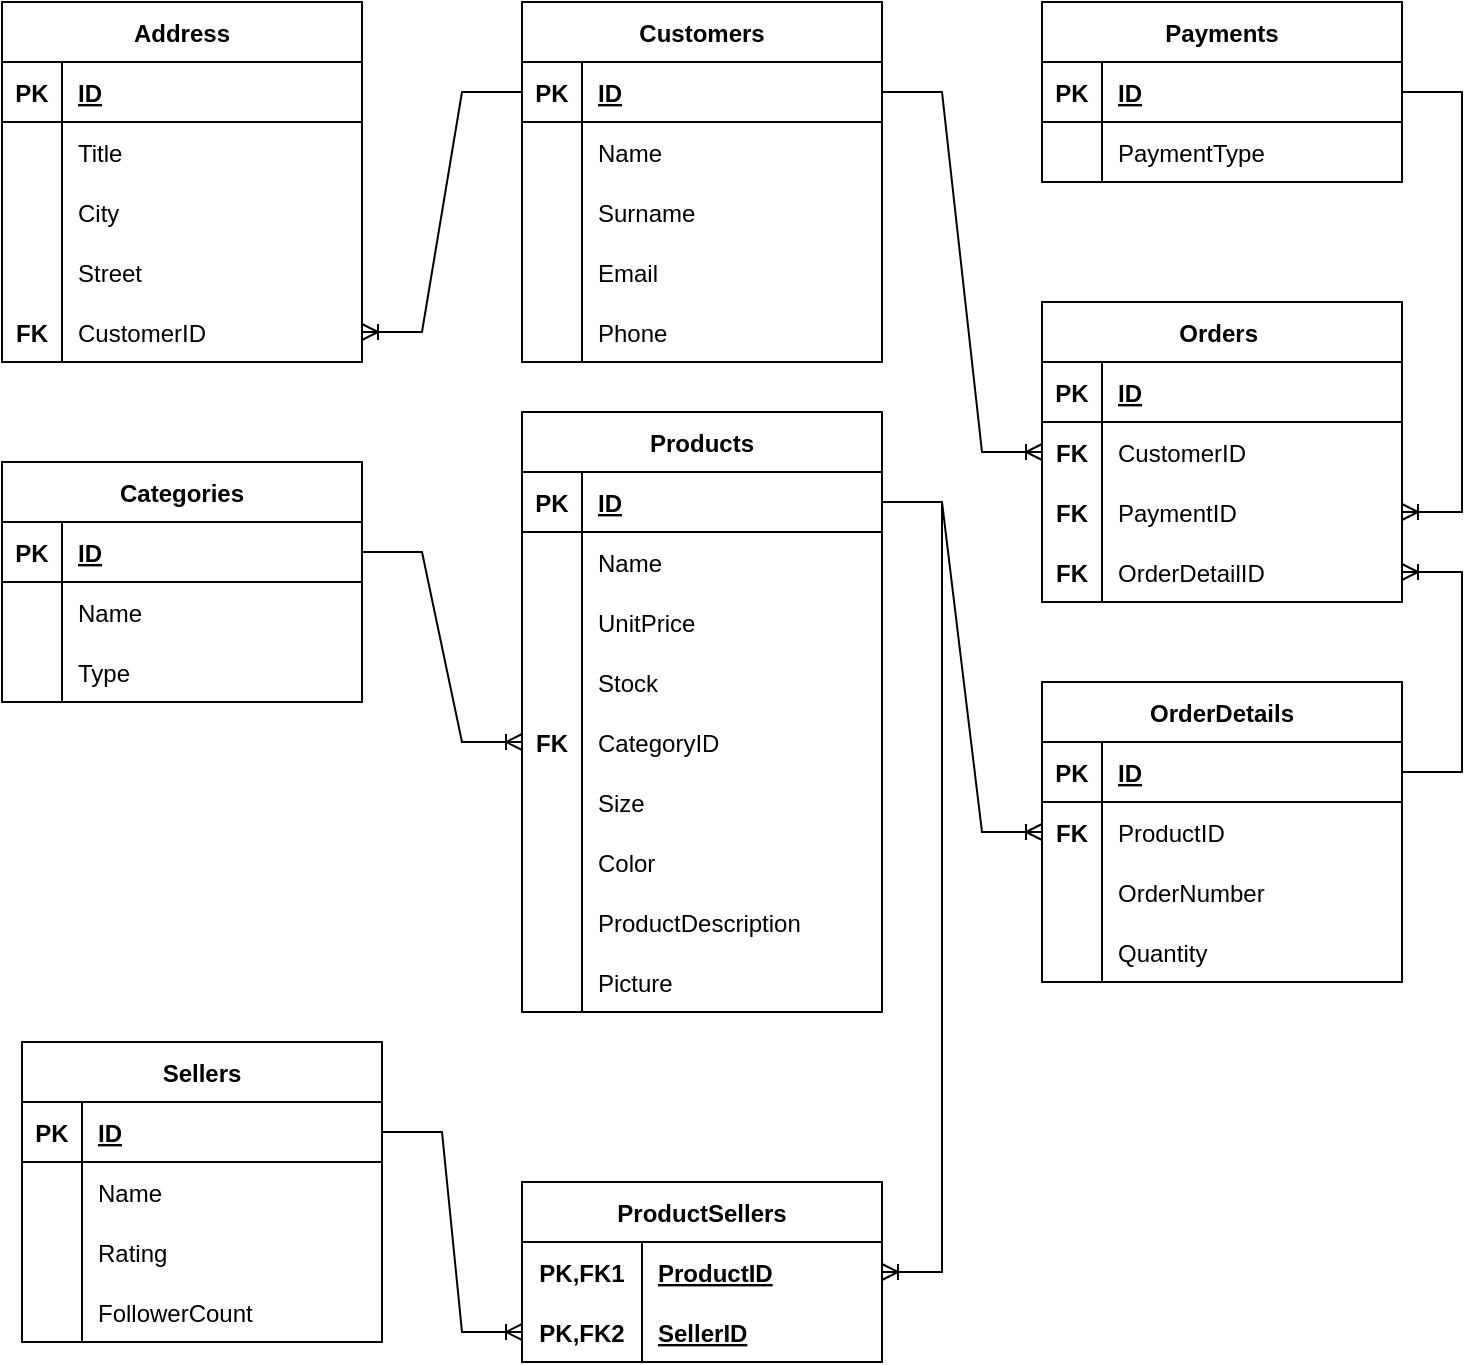 <mxfile version="20.5.3" type="github"><diagram id="NaYIEI23wl8WUN7FNwxv" name="Page-1"><mxGraphModel dx="1038" dy="579" grid="1" gridSize="10" guides="1" tooltips="1" connect="1" arrows="1" fold="1" page="1" pageScale="1" pageWidth="827" pageHeight="1169" math="0" shadow="0"><root><mxCell id="0"/><mxCell id="1" parent="0"/><mxCell id="DhQLeLCChTSvXoSPWPei-27" value="Customers" style="shape=table;startSize=30;container=1;collapsible=1;childLayout=tableLayout;fixedRows=1;rowLines=0;fontStyle=1;align=center;resizeLast=1;" vertex="1" parent="1"><mxGeometry x="300" y="10" width="180" height="180" as="geometry"/></mxCell><mxCell id="DhQLeLCChTSvXoSPWPei-28" value="" style="shape=tableRow;horizontal=0;startSize=0;swimlaneHead=0;swimlaneBody=0;fillColor=none;collapsible=0;dropTarget=0;points=[[0,0.5],[1,0.5]];portConstraint=eastwest;top=0;left=0;right=0;bottom=1;" vertex="1" parent="DhQLeLCChTSvXoSPWPei-27"><mxGeometry y="30" width="180" height="30" as="geometry"/></mxCell><mxCell id="DhQLeLCChTSvXoSPWPei-29" value="PK" style="shape=partialRectangle;connectable=0;fillColor=none;top=0;left=0;bottom=0;right=0;fontStyle=1;overflow=hidden;" vertex="1" parent="DhQLeLCChTSvXoSPWPei-28"><mxGeometry width="30" height="30" as="geometry"><mxRectangle width="30" height="30" as="alternateBounds"/></mxGeometry></mxCell><mxCell id="DhQLeLCChTSvXoSPWPei-30" value="ID" style="shape=partialRectangle;connectable=0;fillColor=none;top=0;left=0;bottom=0;right=0;align=left;spacingLeft=6;fontStyle=5;overflow=hidden;" vertex="1" parent="DhQLeLCChTSvXoSPWPei-28"><mxGeometry x="30" width="150" height="30" as="geometry"><mxRectangle width="150" height="30" as="alternateBounds"/></mxGeometry></mxCell><mxCell id="DhQLeLCChTSvXoSPWPei-31" value="" style="shape=tableRow;horizontal=0;startSize=0;swimlaneHead=0;swimlaneBody=0;fillColor=none;collapsible=0;dropTarget=0;points=[[0,0.5],[1,0.5]];portConstraint=eastwest;top=0;left=0;right=0;bottom=0;" vertex="1" parent="DhQLeLCChTSvXoSPWPei-27"><mxGeometry y="60" width="180" height="30" as="geometry"/></mxCell><mxCell id="DhQLeLCChTSvXoSPWPei-32" value="" style="shape=partialRectangle;connectable=0;fillColor=none;top=0;left=0;bottom=0;right=0;editable=1;overflow=hidden;" vertex="1" parent="DhQLeLCChTSvXoSPWPei-31"><mxGeometry width="30" height="30" as="geometry"><mxRectangle width="30" height="30" as="alternateBounds"/></mxGeometry></mxCell><mxCell id="DhQLeLCChTSvXoSPWPei-33" value="Name" style="shape=partialRectangle;connectable=0;fillColor=none;top=0;left=0;bottom=0;right=0;align=left;spacingLeft=6;overflow=hidden;" vertex="1" parent="DhQLeLCChTSvXoSPWPei-31"><mxGeometry x="30" width="150" height="30" as="geometry"><mxRectangle width="150" height="30" as="alternateBounds"/></mxGeometry></mxCell><mxCell id="DhQLeLCChTSvXoSPWPei-34" value="" style="shape=tableRow;horizontal=0;startSize=0;swimlaneHead=0;swimlaneBody=0;fillColor=none;collapsible=0;dropTarget=0;points=[[0,0.5],[1,0.5]];portConstraint=eastwest;top=0;left=0;right=0;bottom=0;" vertex="1" parent="DhQLeLCChTSvXoSPWPei-27"><mxGeometry y="90" width="180" height="30" as="geometry"/></mxCell><mxCell id="DhQLeLCChTSvXoSPWPei-35" value="" style="shape=partialRectangle;connectable=0;fillColor=none;top=0;left=0;bottom=0;right=0;editable=1;overflow=hidden;" vertex="1" parent="DhQLeLCChTSvXoSPWPei-34"><mxGeometry width="30" height="30" as="geometry"><mxRectangle width="30" height="30" as="alternateBounds"/></mxGeometry></mxCell><mxCell id="DhQLeLCChTSvXoSPWPei-36" value="Surname" style="shape=partialRectangle;connectable=0;fillColor=none;top=0;left=0;bottom=0;right=0;align=left;spacingLeft=6;overflow=hidden;" vertex="1" parent="DhQLeLCChTSvXoSPWPei-34"><mxGeometry x="30" width="150" height="30" as="geometry"><mxRectangle width="150" height="30" as="alternateBounds"/></mxGeometry></mxCell><mxCell id="DhQLeLCChTSvXoSPWPei-37" value="" style="shape=tableRow;horizontal=0;startSize=0;swimlaneHead=0;swimlaneBody=0;fillColor=none;collapsible=0;dropTarget=0;points=[[0,0.5],[1,0.5]];portConstraint=eastwest;top=0;left=0;right=0;bottom=0;" vertex="1" parent="DhQLeLCChTSvXoSPWPei-27"><mxGeometry y="120" width="180" height="30" as="geometry"/></mxCell><mxCell id="DhQLeLCChTSvXoSPWPei-38" value="" style="shape=partialRectangle;connectable=0;fillColor=none;top=0;left=0;bottom=0;right=0;editable=1;overflow=hidden;" vertex="1" parent="DhQLeLCChTSvXoSPWPei-37"><mxGeometry width="30" height="30" as="geometry"><mxRectangle width="30" height="30" as="alternateBounds"/></mxGeometry></mxCell><mxCell id="DhQLeLCChTSvXoSPWPei-39" value="Email" style="shape=partialRectangle;connectable=0;fillColor=none;top=0;left=0;bottom=0;right=0;align=left;spacingLeft=6;overflow=hidden;" vertex="1" parent="DhQLeLCChTSvXoSPWPei-37"><mxGeometry x="30" width="150" height="30" as="geometry"><mxRectangle width="150" height="30" as="alternateBounds"/></mxGeometry></mxCell><mxCell id="DhQLeLCChTSvXoSPWPei-212" value="" style="shape=tableRow;horizontal=0;startSize=0;swimlaneHead=0;swimlaneBody=0;fillColor=none;collapsible=0;dropTarget=0;points=[[0,0.5],[1,0.5]];portConstraint=eastwest;top=0;left=0;right=0;bottom=0;" vertex="1" parent="DhQLeLCChTSvXoSPWPei-27"><mxGeometry y="150" width="180" height="30" as="geometry"/></mxCell><mxCell id="DhQLeLCChTSvXoSPWPei-213" value="" style="shape=partialRectangle;connectable=0;fillColor=none;top=0;left=0;bottom=0;right=0;editable=1;overflow=hidden;" vertex="1" parent="DhQLeLCChTSvXoSPWPei-212"><mxGeometry width="30" height="30" as="geometry"><mxRectangle width="30" height="30" as="alternateBounds"/></mxGeometry></mxCell><mxCell id="DhQLeLCChTSvXoSPWPei-214" value="Phone" style="shape=partialRectangle;connectable=0;fillColor=none;top=0;left=0;bottom=0;right=0;align=left;spacingLeft=6;overflow=hidden;" vertex="1" parent="DhQLeLCChTSvXoSPWPei-212"><mxGeometry x="30" width="150" height="30" as="geometry"><mxRectangle width="150" height="30" as="alternateBounds"/></mxGeometry></mxCell><mxCell id="DhQLeLCChTSvXoSPWPei-40" value="Address" style="shape=table;startSize=30;container=1;collapsible=1;childLayout=tableLayout;fixedRows=1;rowLines=0;fontStyle=1;align=center;resizeLast=1;" vertex="1" parent="1"><mxGeometry x="40" y="10" width="180" height="180" as="geometry"/></mxCell><mxCell id="DhQLeLCChTSvXoSPWPei-41" value="" style="shape=tableRow;horizontal=0;startSize=0;swimlaneHead=0;swimlaneBody=0;fillColor=none;collapsible=0;dropTarget=0;points=[[0,0.5],[1,0.5]];portConstraint=eastwest;top=0;left=0;right=0;bottom=1;" vertex="1" parent="DhQLeLCChTSvXoSPWPei-40"><mxGeometry y="30" width="180" height="30" as="geometry"/></mxCell><mxCell id="DhQLeLCChTSvXoSPWPei-42" value="PK" style="shape=partialRectangle;connectable=0;fillColor=none;top=0;left=0;bottom=0;right=0;fontStyle=1;overflow=hidden;" vertex="1" parent="DhQLeLCChTSvXoSPWPei-41"><mxGeometry width="30" height="30" as="geometry"><mxRectangle width="30" height="30" as="alternateBounds"/></mxGeometry></mxCell><mxCell id="DhQLeLCChTSvXoSPWPei-43" value="ID" style="shape=partialRectangle;connectable=0;fillColor=none;top=0;left=0;bottom=0;right=0;align=left;spacingLeft=6;fontStyle=5;overflow=hidden;" vertex="1" parent="DhQLeLCChTSvXoSPWPei-41"><mxGeometry x="30" width="150" height="30" as="geometry"><mxRectangle width="150" height="30" as="alternateBounds"/></mxGeometry></mxCell><mxCell id="DhQLeLCChTSvXoSPWPei-44" value="" style="shape=tableRow;horizontal=0;startSize=0;swimlaneHead=0;swimlaneBody=0;fillColor=none;collapsible=0;dropTarget=0;points=[[0,0.5],[1,0.5]];portConstraint=eastwest;top=0;left=0;right=0;bottom=0;" vertex="1" parent="DhQLeLCChTSvXoSPWPei-40"><mxGeometry y="60" width="180" height="30" as="geometry"/></mxCell><mxCell id="DhQLeLCChTSvXoSPWPei-45" value="" style="shape=partialRectangle;connectable=0;fillColor=none;top=0;left=0;bottom=0;right=0;editable=1;overflow=hidden;" vertex="1" parent="DhQLeLCChTSvXoSPWPei-44"><mxGeometry width="30" height="30" as="geometry"><mxRectangle width="30" height="30" as="alternateBounds"/></mxGeometry></mxCell><mxCell id="DhQLeLCChTSvXoSPWPei-46" value="Title" style="shape=partialRectangle;connectable=0;fillColor=none;top=0;left=0;bottom=0;right=0;align=left;spacingLeft=6;overflow=hidden;" vertex="1" parent="DhQLeLCChTSvXoSPWPei-44"><mxGeometry x="30" width="150" height="30" as="geometry"><mxRectangle width="150" height="30" as="alternateBounds"/></mxGeometry></mxCell><mxCell id="DhQLeLCChTSvXoSPWPei-47" value="" style="shape=tableRow;horizontal=0;startSize=0;swimlaneHead=0;swimlaneBody=0;fillColor=none;collapsible=0;dropTarget=0;points=[[0,0.5],[1,0.5]];portConstraint=eastwest;top=0;left=0;right=0;bottom=0;" vertex="1" parent="DhQLeLCChTSvXoSPWPei-40"><mxGeometry y="90" width="180" height="30" as="geometry"/></mxCell><mxCell id="DhQLeLCChTSvXoSPWPei-48" value="" style="shape=partialRectangle;connectable=0;fillColor=none;top=0;left=0;bottom=0;right=0;editable=1;overflow=hidden;" vertex="1" parent="DhQLeLCChTSvXoSPWPei-47"><mxGeometry width="30" height="30" as="geometry"><mxRectangle width="30" height="30" as="alternateBounds"/></mxGeometry></mxCell><mxCell id="DhQLeLCChTSvXoSPWPei-49" value="City" style="shape=partialRectangle;connectable=0;fillColor=none;top=0;left=0;bottom=0;right=0;align=left;spacingLeft=6;overflow=hidden;" vertex="1" parent="DhQLeLCChTSvXoSPWPei-47"><mxGeometry x="30" width="150" height="30" as="geometry"><mxRectangle width="150" height="30" as="alternateBounds"/></mxGeometry></mxCell><mxCell id="DhQLeLCChTSvXoSPWPei-50" value="" style="shape=tableRow;horizontal=0;startSize=0;swimlaneHead=0;swimlaneBody=0;fillColor=none;collapsible=0;dropTarget=0;points=[[0,0.5],[1,0.5]];portConstraint=eastwest;top=0;left=0;right=0;bottom=0;" vertex="1" parent="DhQLeLCChTSvXoSPWPei-40"><mxGeometry y="120" width="180" height="30" as="geometry"/></mxCell><mxCell id="DhQLeLCChTSvXoSPWPei-51" value="" style="shape=partialRectangle;connectable=0;fillColor=none;top=0;left=0;bottom=0;right=0;editable=1;overflow=hidden;" vertex="1" parent="DhQLeLCChTSvXoSPWPei-50"><mxGeometry width="30" height="30" as="geometry"><mxRectangle width="30" height="30" as="alternateBounds"/></mxGeometry></mxCell><mxCell id="DhQLeLCChTSvXoSPWPei-52" value="Street" style="shape=partialRectangle;connectable=0;fillColor=none;top=0;left=0;bottom=0;right=0;align=left;spacingLeft=6;overflow=hidden;" vertex="1" parent="DhQLeLCChTSvXoSPWPei-50"><mxGeometry x="30" width="150" height="30" as="geometry"><mxRectangle width="150" height="30" as="alternateBounds"/></mxGeometry></mxCell><mxCell id="DhQLeLCChTSvXoSPWPei-85" value="" style="shape=tableRow;horizontal=0;startSize=0;swimlaneHead=0;swimlaneBody=0;fillColor=none;collapsible=0;dropTarget=0;points=[[0,0.5],[1,0.5]];portConstraint=eastwest;top=0;left=0;right=0;bottom=0;" vertex="1" parent="DhQLeLCChTSvXoSPWPei-40"><mxGeometry y="150" width="180" height="30" as="geometry"/></mxCell><mxCell id="DhQLeLCChTSvXoSPWPei-86" value="FK" style="shape=partialRectangle;connectable=0;fillColor=none;top=0;left=0;bottom=0;right=0;editable=1;overflow=hidden;fontStyle=1" vertex="1" parent="DhQLeLCChTSvXoSPWPei-85"><mxGeometry width="30" height="30" as="geometry"><mxRectangle width="30" height="30" as="alternateBounds"/></mxGeometry></mxCell><mxCell id="DhQLeLCChTSvXoSPWPei-87" value="CustomerID" style="shape=partialRectangle;connectable=0;fillColor=none;top=0;left=0;bottom=0;right=0;align=left;spacingLeft=6;overflow=hidden;" vertex="1" parent="DhQLeLCChTSvXoSPWPei-85"><mxGeometry x="30" width="150" height="30" as="geometry"><mxRectangle width="150" height="30" as="alternateBounds"/></mxGeometry></mxCell><mxCell id="DhQLeLCChTSvXoSPWPei-90" value="" style="edgeStyle=entityRelationEdgeStyle;fontSize=12;html=1;endArrow=ERoneToMany;rounded=0;entryX=1;entryY=0.5;entryDx=0;entryDy=0;exitX=0;exitY=0.5;exitDx=0;exitDy=0;" edge="1" parent="1" source="DhQLeLCChTSvXoSPWPei-28" target="DhQLeLCChTSvXoSPWPei-85"><mxGeometry width="100" height="100" relative="1" as="geometry"><mxPoint x="130" y="500" as="sourcePoint"/><mxPoint x="230" y="400" as="targetPoint"/></mxGeometry></mxCell><mxCell id="DhQLeLCChTSvXoSPWPei-95" value="Sellers" style="shape=table;startSize=30;container=1;collapsible=1;childLayout=tableLayout;fixedRows=1;rowLines=0;fontStyle=1;align=center;resizeLast=1;" vertex="1" parent="1"><mxGeometry x="50" y="530" width="180" height="150" as="geometry"/></mxCell><mxCell id="DhQLeLCChTSvXoSPWPei-96" value="" style="shape=tableRow;horizontal=0;startSize=0;swimlaneHead=0;swimlaneBody=0;fillColor=none;collapsible=0;dropTarget=0;points=[[0,0.5],[1,0.5]];portConstraint=eastwest;top=0;left=0;right=0;bottom=1;" vertex="1" parent="DhQLeLCChTSvXoSPWPei-95"><mxGeometry y="30" width="180" height="30" as="geometry"/></mxCell><mxCell id="DhQLeLCChTSvXoSPWPei-97" value="PK" style="shape=partialRectangle;connectable=0;fillColor=none;top=0;left=0;bottom=0;right=0;fontStyle=1;overflow=hidden;" vertex="1" parent="DhQLeLCChTSvXoSPWPei-96"><mxGeometry width="30" height="30" as="geometry"><mxRectangle width="30" height="30" as="alternateBounds"/></mxGeometry></mxCell><mxCell id="DhQLeLCChTSvXoSPWPei-98" value="ID" style="shape=partialRectangle;connectable=0;fillColor=none;top=0;left=0;bottom=0;right=0;align=left;spacingLeft=6;fontStyle=5;overflow=hidden;" vertex="1" parent="DhQLeLCChTSvXoSPWPei-96"><mxGeometry x="30" width="150" height="30" as="geometry"><mxRectangle width="150" height="30" as="alternateBounds"/></mxGeometry></mxCell><mxCell id="DhQLeLCChTSvXoSPWPei-99" value="" style="shape=tableRow;horizontal=0;startSize=0;swimlaneHead=0;swimlaneBody=0;fillColor=none;collapsible=0;dropTarget=0;points=[[0,0.5],[1,0.5]];portConstraint=eastwest;top=0;left=0;right=0;bottom=0;" vertex="1" parent="DhQLeLCChTSvXoSPWPei-95"><mxGeometry y="60" width="180" height="30" as="geometry"/></mxCell><mxCell id="DhQLeLCChTSvXoSPWPei-100" value="" style="shape=partialRectangle;connectable=0;fillColor=none;top=0;left=0;bottom=0;right=0;editable=1;overflow=hidden;" vertex="1" parent="DhQLeLCChTSvXoSPWPei-99"><mxGeometry width="30" height="30" as="geometry"><mxRectangle width="30" height="30" as="alternateBounds"/></mxGeometry></mxCell><mxCell id="DhQLeLCChTSvXoSPWPei-101" value="Name" style="shape=partialRectangle;connectable=0;fillColor=none;top=0;left=0;bottom=0;right=0;align=left;spacingLeft=6;overflow=hidden;" vertex="1" parent="DhQLeLCChTSvXoSPWPei-99"><mxGeometry x="30" width="150" height="30" as="geometry"><mxRectangle width="150" height="30" as="alternateBounds"/></mxGeometry></mxCell><mxCell id="DhQLeLCChTSvXoSPWPei-102" value="" style="shape=tableRow;horizontal=0;startSize=0;swimlaneHead=0;swimlaneBody=0;fillColor=none;collapsible=0;dropTarget=0;points=[[0,0.5],[1,0.5]];portConstraint=eastwest;top=0;left=0;right=0;bottom=0;" vertex="1" parent="DhQLeLCChTSvXoSPWPei-95"><mxGeometry y="90" width="180" height="30" as="geometry"/></mxCell><mxCell id="DhQLeLCChTSvXoSPWPei-103" value="" style="shape=partialRectangle;connectable=0;fillColor=none;top=0;left=0;bottom=0;right=0;editable=1;overflow=hidden;" vertex="1" parent="DhQLeLCChTSvXoSPWPei-102"><mxGeometry width="30" height="30" as="geometry"><mxRectangle width="30" height="30" as="alternateBounds"/></mxGeometry></mxCell><mxCell id="DhQLeLCChTSvXoSPWPei-104" value="Rating" style="shape=partialRectangle;connectable=0;fillColor=none;top=0;left=0;bottom=0;right=0;align=left;spacingLeft=6;overflow=hidden;" vertex="1" parent="DhQLeLCChTSvXoSPWPei-102"><mxGeometry x="30" width="150" height="30" as="geometry"><mxRectangle width="150" height="30" as="alternateBounds"/></mxGeometry></mxCell><mxCell id="DhQLeLCChTSvXoSPWPei-105" value="" style="shape=tableRow;horizontal=0;startSize=0;swimlaneHead=0;swimlaneBody=0;fillColor=none;collapsible=0;dropTarget=0;points=[[0,0.5],[1,0.5]];portConstraint=eastwest;top=0;left=0;right=0;bottom=0;" vertex="1" parent="DhQLeLCChTSvXoSPWPei-95"><mxGeometry y="120" width="180" height="30" as="geometry"/></mxCell><mxCell id="DhQLeLCChTSvXoSPWPei-106" value="" style="shape=partialRectangle;connectable=0;fillColor=none;top=0;left=0;bottom=0;right=0;editable=1;overflow=hidden;" vertex="1" parent="DhQLeLCChTSvXoSPWPei-105"><mxGeometry width="30" height="30" as="geometry"><mxRectangle width="30" height="30" as="alternateBounds"/></mxGeometry></mxCell><mxCell id="DhQLeLCChTSvXoSPWPei-107" value="FollowerCount" style="shape=partialRectangle;connectable=0;fillColor=none;top=0;left=0;bottom=0;right=0;align=left;spacingLeft=6;overflow=hidden;" vertex="1" parent="DhQLeLCChTSvXoSPWPei-105"><mxGeometry x="30" width="150" height="30" as="geometry"><mxRectangle width="150" height="30" as="alternateBounds"/></mxGeometry></mxCell><mxCell id="DhQLeLCChTSvXoSPWPei-163" value="Products" style="shape=table;startSize=30;container=1;collapsible=1;childLayout=tableLayout;fixedRows=1;rowLines=0;fontStyle=1;align=center;resizeLast=1;" vertex="1" parent="1"><mxGeometry x="300" y="215" width="180" height="300" as="geometry"/></mxCell><mxCell id="DhQLeLCChTSvXoSPWPei-164" value="" style="shape=tableRow;horizontal=0;startSize=0;swimlaneHead=0;swimlaneBody=0;fillColor=none;collapsible=0;dropTarget=0;points=[[0,0.5],[1,0.5]];portConstraint=eastwest;top=0;left=0;right=0;bottom=1;" vertex="1" parent="DhQLeLCChTSvXoSPWPei-163"><mxGeometry y="30" width="180" height="30" as="geometry"/></mxCell><mxCell id="DhQLeLCChTSvXoSPWPei-165" value="PK" style="shape=partialRectangle;connectable=0;fillColor=none;top=0;left=0;bottom=0;right=0;fontStyle=1;overflow=hidden;" vertex="1" parent="DhQLeLCChTSvXoSPWPei-164"><mxGeometry width="30" height="30" as="geometry"><mxRectangle width="30" height="30" as="alternateBounds"/></mxGeometry></mxCell><mxCell id="DhQLeLCChTSvXoSPWPei-166" value="ID" style="shape=partialRectangle;connectable=0;fillColor=none;top=0;left=0;bottom=0;right=0;align=left;spacingLeft=6;fontStyle=5;overflow=hidden;" vertex="1" parent="DhQLeLCChTSvXoSPWPei-164"><mxGeometry x="30" width="150" height="30" as="geometry"><mxRectangle width="150" height="30" as="alternateBounds"/></mxGeometry></mxCell><mxCell id="DhQLeLCChTSvXoSPWPei-167" value="" style="shape=tableRow;horizontal=0;startSize=0;swimlaneHead=0;swimlaneBody=0;fillColor=none;collapsible=0;dropTarget=0;points=[[0,0.5],[1,0.5]];portConstraint=eastwest;top=0;left=0;right=0;bottom=0;" vertex="1" parent="DhQLeLCChTSvXoSPWPei-163"><mxGeometry y="60" width="180" height="30" as="geometry"/></mxCell><mxCell id="DhQLeLCChTSvXoSPWPei-168" value="" style="shape=partialRectangle;connectable=0;fillColor=none;top=0;left=0;bottom=0;right=0;editable=1;overflow=hidden;" vertex="1" parent="DhQLeLCChTSvXoSPWPei-167"><mxGeometry width="30" height="30" as="geometry"><mxRectangle width="30" height="30" as="alternateBounds"/></mxGeometry></mxCell><mxCell id="DhQLeLCChTSvXoSPWPei-169" value="Name" style="shape=partialRectangle;connectable=0;fillColor=none;top=0;left=0;bottom=0;right=0;align=left;spacingLeft=6;overflow=hidden;" vertex="1" parent="DhQLeLCChTSvXoSPWPei-167"><mxGeometry x="30" width="150" height="30" as="geometry"><mxRectangle width="150" height="30" as="alternateBounds"/></mxGeometry></mxCell><mxCell id="DhQLeLCChTSvXoSPWPei-170" value="" style="shape=tableRow;horizontal=0;startSize=0;swimlaneHead=0;swimlaneBody=0;fillColor=none;collapsible=0;dropTarget=0;points=[[0,0.5],[1,0.5]];portConstraint=eastwest;top=0;left=0;right=0;bottom=0;" vertex="1" parent="DhQLeLCChTSvXoSPWPei-163"><mxGeometry y="90" width="180" height="30" as="geometry"/></mxCell><mxCell id="DhQLeLCChTSvXoSPWPei-171" value="" style="shape=partialRectangle;connectable=0;fillColor=none;top=0;left=0;bottom=0;right=0;editable=1;overflow=hidden;" vertex="1" parent="DhQLeLCChTSvXoSPWPei-170"><mxGeometry width="30" height="30" as="geometry"><mxRectangle width="30" height="30" as="alternateBounds"/></mxGeometry></mxCell><mxCell id="DhQLeLCChTSvXoSPWPei-172" value="UnitPrice" style="shape=partialRectangle;connectable=0;fillColor=none;top=0;left=0;bottom=0;right=0;align=left;spacingLeft=6;overflow=hidden;" vertex="1" parent="DhQLeLCChTSvXoSPWPei-170"><mxGeometry x="30" width="150" height="30" as="geometry"><mxRectangle width="150" height="30" as="alternateBounds"/></mxGeometry></mxCell><mxCell id="DhQLeLCChTSvXoSPWPei-173" value="" style="shape=tableRow;horizontal=0;startSize=0;swimlaneHead=0;swimlaneBody=0;fillColor=none;collapsible=0;dropTarget=0;points=[[0,0.5],[1,0.5]];portConstraint=eastwest;top=0;left=0;right=0;bottom=0;" vertex="1" parent="DhQLeLCChTSvXoSPWPei-163"><mxGeometry y="120" width="180" height="30" as="geometry"/></mxCell><mxCell id="DhQLeLCChTSvXoSPWPei-174" value="" style="shape=partialRectangle;connectable=0;fillColor=none;top=0;left=0;bottom=0;right=0;editable=1;overflow=hidden;" vertex="1" parent="DhQLeLCChTSvXoSPWPei-173"><mxGeometry width="30" height="30" as="geometry"><mxRectangle width="30" height="30" as="alternateBounds"/></mxGeometry></mxCell><mxCell id="DhQLeLCChTSvXoSPWPei-175" value="Stock" style="shape=partialRectangle;connectable=0;fillColor=none;top=0;left=0;bottom=0;right=0;align=left;spacingLeft=6;overflow=hidden;" vertex="1" parent="DhQLeLCChTSvXoSPWPei-173"><mxGeometry x="30" width="150" height="30" as="geometry"><mxRectangle width="150" height="30" as="alternateBounds"/></mxGeometry></mxCell><mxCell id="DhQLeLCChTSvXoSPWPei-176" value="" style="shape=tableRow;horizontal=0;startSize=0;swimlaneHead=0;swimlaneBody=0;fillColor=none;collapsible=0;dropTarget=0;points=[[0,0.5],[1,0.5]];portConstraint=eastwest;top=0;left=0;right=0;bottom=0;" vertex="1" parent="DhQLeLCChTSvXoSPWPei-163"><mxGeometry y="150" width="180" height="30" as="geometry"/></mxCell><mxCell id="DhQLeLCChTSvXoSPWPei-177" value="FK" style="shape=partialRectangle;connectable=0;fillColor=none;top=0;left=0;bottom=0;right=0;editable=1;overflow=hidden;fontStyle=1" vertex="1" parent="DhQLeLCChTSvXoSPWPei-176"><mxGeometry width="30" height="30" as="geometry"><mxRectangle width="30" height="30" as="alternateBounds"/></mxGeometry></mxCell><mxCell id="DhQLeLCChTSvXoSPWPei-178" value="CategoryID" style="shape=partialRectangle;connectable=0;fillColor=none;top=0;left=0;bottom=0;right=0;align=left;spacingLeft=6;overflow=hidden;" vertex="1" parent="DhQLeLCChTSvXoSPWPei-176"><mxGeometry x="30" width="150" height="30" as="geometry"><mxRectangle width="150" height="30" as="alternateBounds"/></mxGeometry></mxCell><mxCell id="DhQLeLCChTSvXoSPWPei-206" value="" style="shape=tableRow;horizontal=0;startSize=0;swimlaneHead=0;swimlaneBody=0;fillColor=none;collapsible=0;dropTarget=0;points=[[0,0.5],[1,0.5]];portConstraint=eastwest;top=0;left=0;right=0;bottom=0;" vertex="1" parent="DhQLeLCChTSvXoSPWPei-163"><mxGeometry y="180" width="180" height="30" as="geometry"/></mxCell><mxCell id="DhQLeLCChTSvXoSPWPei-207" value="" style="shape=partialRectangle;connectable=0;fillColor=none;top=0;left=0;bottom=0;right=0;editable=1;overflow=hidden;" vertex="1" parent="DhQLeLCChTSvXoSPWPei-206"><mxGeometry width="30" height="30" as="geometry"><mxRectangle width="30" height="30" as="alternateBounds"/></mxGeometry></mxCell><mxCell id="DhQLeLCChTSvXoSPWPei-208" value="Size" style="shape=partialRectangle;connectable=0;fillColor=none;top=0;left=0;bottom=0;right=0;align=left;spacingLeft=6;overflow=hidden;" vertex="1" parent="DhQLeLCChTSvXoSPWPei-206"><mxGeometry x="30" width="150" height="30" as="geometry"><mxRectangle width="150" height="30" as="alternateBounds"/></mxGeometry></mxCell><mxCell id="DhQLeLCChTSvXoSPWPei-209" value="" style="shape=tableRow;horizontal=0;startSize=0;swimlaneHead=0;swimlaneBody=0;fillColor=none;collapsible=0;dropTarget=0;points=[[0,0.5],[1,0.5]];portConstraint=eastwest;top=0;left=0;right=0;bottom=0;" vertex="1" parent="DhQLeLCChTSvXoSPWPei-163"><mxGeometry y="210" width="180" height="30" as="geometry"/></mxCell><mxCell id="DhQLeLCChTSvXoSPWPei-210" value="" style="shape=partialRectangle;connectable=0;fillColor=none;top=0;left=0;bottom=0;right=0;editable=1;overflow=hidden;" vertex="1" parent="DhQLeLCChTSvXoSPWPei-209"><mxGeometry width="30" height="30" as="geometry"><mxRectangle width="30" height="30" as="alternateBounds"/></mxGeometry></mxCell><mxCell id="DhQLeLCChTSvXoSPWPei-211" value="Color" style="shape=partialRectangle;connectable=0;fillColor=none;top=0;left=0;bottom=0;right=0;align=left;spacingLeft=6;overflow=hidden;" vertex="1" parent="DhQLeLCChTSvXoSPWPei-209"><mxGeometry x="30" width="150" height="30" as="geometry"><mxRectangle width="150" height="30" as="alternateBounds"/></mxGeometry></mxCell><mxCell id="DhQLeLCChTSvXoSPWPei-247" value="" style="shape=tableRow;horizontal=0;startSize=0;swimlaneHead=0;swimlaneBody=0;fillColor=none;collapsible=0;dropTarget=0;points=[[0,0.5],[1,0.5]];portConstraint=eastwest;top=0;left=0;right=0;bottom=0;" vertex="1" parent="DhQLeLCChTSvXoSPWPei-163"><mxGeometry y="240" width="180" height="30" as="geometry"/></mxCell><mxCell id="DhQLeLCChTSvXoSPWPei-248" value="" style="shape=partialRectangle;connectable=0;fillColor=none;top=0;left=0;bottom=0;right=0;editable=1;overflow=hidden;" vertex="1" parent="DhQLeLCChTSvXoSPWPei-247"><mxGeometry width="30" height="30" as="geometry"><mxRectangle width="30" height="30" as="alternateBounds"/></mxGeometry></mxCell><mxCell id="DhQLeLCChTSvXoSPWPei-249" value="ProductDescription" style="shape=partialRectangle;connectable=0;fillColor=none;top=0;left=0;bottom=0;right=0;align=left;spacingLeft=6;overflow=hidden;" vertex="1" parent="DhQLeLCChTSvXoSPWPei-247"><mxGeometry x="30" width="150" height="30" as="geometry"><mxRectangle width="150" height="30" as="alternateBounds"/></mxGeometry></mxCell><mxCell id="DhQLeLCChTSvXoSPWPei-250" value="" style="shape=tableRow;horizontal=0;startSize=0;swimlaneHead=0;swimlaneBody=0;fillColor=none;collapsible=0;dropTarget=0;points=[[0,0.5],[1,0.5]];portConstraint=eastwest;top=0;left=0;right=0;bottom=0;" vertex="1" parent="DhQLeLCChTSvXoSPWPei-163"><mxGeometry y="270" width="180" height="30" as="geometry"/></mxCell><mxCell id="DhQLeLCChTSvXoSPWPei-251" value="" style="shape=partialRectangle;connectable=0;fillColor=none;top=0;left=0;bottom=0;right=0;editable=1;overflow=hidden;" vertex="1" parent="DhQLeLCChTSvXoSPWPei-250"><mxGeometry width="30" height="30" as="geometry"><mxRectangle width="30" height="30" as="alternateBounds"/></mxGeometry></mxCell><mxCell id="DhQLeLCChTSvXoSPWPei-252" value="Picture" style="shape=partialRectangle;connectable=0;fillColor=none;top=0;left=0;bottom=0;right=0;align=left;spacingLeft=6;overflow=hidden;" vertex="1" parent="DhQLeLCChTSvXoSPWPei-250"><mxGeometry x="30" width="150" height="30" as="geometry"><mxRectangle width="150" height="30" as="alternateBounds"/></mxGeometry></mxCell><mxCell id="DhQLeLCChTSvXoSPWPei-179" value="Categories" style="shape=table;startSize=30;container=1;collapsible=1;childLayout=tableLayout;fixedRows=1;rowLines=0;fontStyle=1;align=center;resizeLast=1;" vertex="1" parent="1"><mxGeometry x="40" y="240" width="180" height="120" as="geometry"/></mxCell><mxCell id="DhQLeLCChTSvXoSPWPei-180" value="" style="shape=tableRow;horizontal=0;startSize=0;swimlaneHead=0;swimlaneBody=0;fillColor=none;collapsible=0;dropTarget=0;points=[[0,0.5],[1,0.5]];portConstraint=eastwest;top=0;left=0;right=0;bottom=1;" vertex="1" parent="DhQLeLCChTSvXoSPWPei-179"><mxGeometry y="30" width="180" height="30" as="geometry"/></mxCell><mxCell id="DhQLeLCChTSvXoSPWPei-181" value="PK" style="shape=partialRectangle;connectable=0;fillColor=none;top=0;left=0;bottom=0;right=0;fontStyle=1;overflow=hidden;" vertex="1" parent="DhQLeLCChTSvXoSPWPei-180"><mxGeometry width="30" height="30" as="geometry"><mxRectangle width="30" height="30" as="alternateBounds"/></mxGeometry></mxCell><mxCell id="DhQLeLCChTSvXoSPWPei-182" value="ID" style="shape=partialRectangle;connectable=0;fillColor=none;top=0;left=0;bottom=0;right=0;align=left;spacingLeft=6;fontStyle=5;overflow=hidden;" vertex="1" parent="DhQLeLCChTSvXoSPWPei-180"><mxGeometry x="30" width="150" height="30" as="geometry"><mxRectangle width="150" height="30" as="alternateBounds"/></mxGeometry></mxCell><mxCell id="DhQLeLCChTSvXoSPWPei-183" value="" style="shape=tableRow;horizontal=0;startSize=0;swimlaneHead=0;swimlaneBody=0;fillColor=none;collapsible=0;dropTarget=0;points=[[0,0.5],[1,0.5]];portConstraint=eastwest;top=0;left=0;right=0;bottom=0;" vertex="1" parent="DhQLeLCChTSvXoSPWPei-179"><mxGeometry y="60" width="180" height="30" as="geometry"/></mxCell><mxCell id="DhQLeLCChTSvXoSPWPei-184" value="" style="shape=partialRectangle;connectable=0;fillColor=none;top=0;left=0;bottom=0;right=0;editable=1;overflow=hidden;" vertex="1" parent="DhQLeLCChTSvXoSPWPei-183"><mxGeometry width="30" height="30" as="geometry"><mxRectangle width="30" height="30" as="alternateBounds"/></mxGeometry></mxCell><mxCell id="DhQLeLCChTSvXoSPWPei-185" value="Name" style="shape=partialRectangle;connectable=0;fillColor=none;top=0;left=0;bottom=0;right=0;align=left;spacingLeft=6;overflow=hidden;" vertex="1" parent="DhQLeLCChTSvXoSPWPei-183"><mxGeometry x="30" width="150" height="30" as="geometry"><mxRectangle width="150" height="30" as="alternateBounds"/></mxGeometry></mxCell><mxCell id="DhQLeLCChTSvXoSPWPei-186" value="" style="shape=tableRow;horizontal=0;startSize=0;swimlaneHead=0;swimlaneBody=0;fillColor=none;collapsible=0;dropTarget=0;points=[[0,0.5],[1,0.5]];portConstraint=eastwest;top=0;left=0;right=0;bottom=0;" vertex="1" parent="DhQLeLCChTSvXoSPWPei-179"><mxGeometry y="90" width="180" height="30" as="geometry"/></mxCell><mxCell id="DhQLeLCChTSvXoSPWPei-187" value="" style="shape=partialRectangle;connectable=0;fillColor=none;top=0;left=0;bottom=0;right=0;editable=1;overflow=hidden;" vertex="1" parent="DhQLeLCChTSvXoSPWPei-186"><mxGeometry width="30" height="30" as="geometry"><mxRectangle width="30" height="30" as="alternateBounds"/></mxGeometry></mxCell><mxCell id="DhQLeLCChTSvXoSPWPei-188" value="Type" style="shape=partialRectangle;connectable=0;fillColor=none;top=0;left=0;bottom=0;right=0;align=left;spacingLeft=6;overflow=hidden;" vertex="1" parent="DhQLeLCChTSvXoSPWPei-186"><mxGeometry x="30" width="150" height="30" as="geometry"><mxRectangle width="150" height="30" as="alternateBounds"/></mxGeometry></mxCell><mxCell id="DhQLeLCChTSvXoSPWPei-189" value="" style="edgeStyle=entityRelationEdgeStyle;fontSize=12;html=1;endArrow=ERoneToMany;rounded=0;" edge="1" parent="1" source="DhQLeLCChTSvXoSPWPei-180" target="DhQLeLCChTSvXoSPWPei-176"><mxGeometry width="100" height="100" relative="1" as="geometry"><mxPoint x="590" y="505" as="sourcePoint"/><mxPoint x="690" y="405" as="targetPoint"/></mxGeometry></mxCell><mxCell id="DhQLeLCChTSvXoSPWPei-191" value="ProductSellers" style="shape=table;startSize=30;container=1;collapsible=1;childLayout=tableLayout;fixedRows=1;rowLines=0;fontStyle=1;align=center;resizeLast=1;" vertex="1" parent="1"><mxGeometry x="300" y="600" width="180" height="90" as="geometry"/></mxCell><mxCell id="DhQLeLCChTSvXoSPWPei-192" value="" style="shape=tableRow;horizontal=0;startSize=0;swimlaneHead=0;swimlaneBody=0;fillColor=none;collapsible=0;dropTarget=0;points=[[0,0.5],[1,0.5]];portConstraint=eastwest;top=0;left=0;right=0;bottom=0;" vertex="1" parent="DhQLeLCChTSvXoSPWPei-191"><mxGeometry y="30" width="180" height="30" as="geometry"/></mxCell><mxCell id="DhQLeLCChTSvXoSPWPei-193" value="PK,FK1" style="shape=partialRectangle;connectable=0;fillColor=none;top=0;left=0;bottom=0;right=0;fontStyle=1;overflow=hidden;" vertex="1" parent="DhQLeLCChTSvXoSPWPei-192"><mxGeometry width="60" height="30" as="geometry"><mxRectangle width="60" height="30" as="alternateBounds"/></mxGeometry></mxCell><mxCell id="DhQLeLCChTSvXoSPWPei-194" value="ProductID" style="shape=partialRectangle;connectable=0;fillColor=none;top=0;left=0;bottom=0;right=0;align=left;spacingLeft=6;fontStyle=5;overflow=hidden;" vertex="1" parent="DhQLeLCChTSvXoSPWPei-192"><mxGeometry x="60" width="120" height="30" as="geometry"><mxRectangle width="120" height="30" as="alternateBounds"/></mxGeometry></mxCell><mxCell id="DhQLeLCChTSvXoSPWPei-195" value="" style="shape=tableRow;horizontal=0;startSize=0;swimlaneHead=0;swimlaneBody=0;fillColor=none;collapsible=0;dropTarget=0;points=[[0,0.5],[1,0.5]];portConstraint=eastwest;top=0;left=0;right=0;bottom=1;" vertex="1" parent="DhQLeLCChTSvXoSPWPei-191"><mxGeometry y="60" width="180" height="30" as="geometry"/></mxCell><mxCell id="DhQLeLCChTSvXoSPWPei-196" value="PK,FK2" style="shape=partialRectangle;connectable=0;fillColor=none;top=0;left=0;bottom=0;right=0;fontStyle=1;overflow=hidden;" vertex="1" parent="DhQLeLCChTSvXoSPWPei-195"><mxGeometry width="60" height="30" as="geometry"><mxRectangle width="60" height="30" as="alternateBounds"/></mxGeometry></mxCell><mxCell id="DhQLeLCChTSvXoSPWPei-197" value="SellerID" style="shape=partialRectangle;connectable=0;fillColor=none;top=0;left=0;bottom=0;right=0;align=left;spacingLeft=6;fontStyle=5;overflow=hidden;" vertex="1" parent="DhQLeLCChTSvXoSPWPei-195"><mxGeometry x="60" width="120" height="30" as="geometry"><mxRectangle width="120" height="30" as="alternateBounds"/></mxGeometry></mxCell><mxCell id="DhQLeLCChTSvXoSPWPei-204" value="" style="edgeStyle=entityRelationEdgeStyle;fontSize=12;html=1;endArrow=ERoneToMany;rounded=0;entryX=1;entryY=0.5;entryDx=0;entryDy=0;exitX=1;exitY=0.5;exitDx=0;exitDy=0;" edge="1" parent="1" source="DhQLeLCChTSvXoSPWPei-164" target="DhQLeLCChTSvXoSPWPei-192"><mxGeometry width="100" height="100" relative="1" as="geometry"><mxPoint x="520" y="505" as="sourcePoint"/><mxPoint x="620" y="405" as="targetPoint"/></mxGeometry></mxCell><mxCell id="DhQLeLCChTSvXoSPWPei-205" value="" style="edgeStyle=entityRelationEdgeStyle;fontSize=12;html=1;endArrow=ERoneToMany;rounded=0;exitX=1;exitY=0.5;exitDx=0;exitDy=0;entryX=0;entryY=0.5;entryDx=0;entryDy=0;" edge="1" parent="1" source="DhQLeLCChTSvXoSPWPei-96" target="DhQLeLCChTSvXoSPWPei-195"><mxGeometry width="100" height="100" relative="1" as="geometry"><mxPoint x="510" y="670" as="sourcePoint"/><mxPoint x="610" y="570" as="targetPoint"/></mxGeometry></mxCell><mxCell id="DhQLeLCChTSvXoSPWPei-215" value="Orders " style="shape=table;startSize=30;container=1;collapsible=1;childLayout=tableLayout;fixedRows=1;rowLines=0;fontStyle=1;align=center;resizeLast=1;" vertex="1" parent="1"><mxGeometry x="560" y="160" width="180" height="150" as="geometry"/></mxCell><mxCell id="DhQLeLCChTSvXoSPWPei-216" value="" style="shape=tableRow;horizontal=0;startSize=0;swimlaneHead=0;swimlaneBody=0;fillColor=none;collapsible=0;dropTarget=0;points=[[0,0.5],[1,0.5]];portConstraint=eastwest;top=0;left=0;right=0;bottom=1;" vertex="1" parent="DhQLeLCChTSvXoSPWPei-215"><mxGeometry y="30" width="180" height="30" as="geometry"/></mxCell><mxCell id="DhQLeLCChTSvXoSPWPei-217" value="PK" style="shape=partialRectangle;connectable=0;fillColor=none;top=0;left=0;bottom=0;right=0;fontStyle=1;overflow=hidden;" vertex="1" parent="DhQLeLCChTSvXoSPWPei-216"><mxGeometry width="30" height="30" as="geometry"><mxRectangle width="30" height="30" as="alternateBounds"/></mxGeometry></mxCell><mxCell id="DhQLeLCChTSvXoSPWPei-218" value="ID" style="shape=partialRectangle;connectable=0;fillColor=none;top=0;left=0;bottom=0;right=0;align=left;spacingLeft=6;fontStyle=5;overflow=hidden;" vertex="1" parent="DhQLeLCChTSvXoSPWPei-216"><mxGeometry x="30" width="150" height="30" as="geometry"><mxRectangle width="150" height="30" as="alternateBounds"/></mxGeometry></mxCell><mxCell id="DhQLeLCChTSvXoSPWPei-219" value="" style="shape=tableRow;horizontal=0;startSize=0;swimlaneHead=0;swimlaneBody=0;fillColor=none;collapsible=0;dropTarget=0;points=[[0,0.5],[1,0.5]];portConstraint=eastwest;top=0;left=0;right=0;bottom=0;" vertex="1" parent="DhQLeLCChTSvXoSPWPei-215"><mxGeometry y="60" width="180" height="30" as="geometry"/></mxCell><mxCell id="DhQLeLCChTSvXoSPWPei-220" value="FK" style="shape=partialRectangle;connectable=0;fillColor=none;top=0;left=0;bottom=0;right=0;editable=1;overflow=hidden;fontStyle=1" vertex="1" parent="DhQLeLCChTSvXoSPWPei-219"><mxGeometry width="30" height="30" as="geometry"><mxRectangle width="30" height="30" as="alternateBounds"/></mxGeometry></mxCell><mxCell id="DhQLeLCChTSvXoSPWPei-221" value="CustomerID" style="shape=partialRectangle;connectable=0;fillColor=none;top=0;left=0;bottom=0;right=0;align=left;spacingLeft=6;overflow=hidden;" vertex="1" parent="DhQLeLCChTSvXoSPWPei-219"><mxGeometry x="30" width="150" height="30" as="geometry"><mxRectangle width="150" height="30" as="alternateBounds"/></mxGeometry></mxCell><mxCell id="DhQLeLCChTSvXoSPWPei-222" value="" style="shape=tableRow;horizontal=0;startSize=0;swimlaneHead=0;swimlaneBody=0;fillColor=none;collapsible=0;dropTarget=0;points=[[0,0.5],[1,0.5]];portConstraint=eastwest;top=0;left=0;right=0;bottom=0;" vertex="1" parent="DhQLeLCChTSvXoSPWPei-215"><mxGeometry y="90" width="180" height="30" as="geometry"/></mxCell><mxCell id="DhQLeLCChTSvXoSPWPei-223" value="FK" style="shape=partialRectangle;connectable=0;fillColor=none;top=0;left=0;bottom=0;right=0;editable=1;overflow=hidden;fontStyle=1" vertex="1" parent="DhQLeLCChTSvXoSPWPei-222"><mxGeometry width="30" height="30" as="geometry"><mxRectangle width="30" height="30" as="alternateBounds"/></mxGeometry></mxCell><mxCell id="DhQLeLCChTSvXoSPWPei-224" value="PaymentID" style="shape=partialRectangle;connectable=0;fillColor=none;top=0;left=0;bottom=0;right=0;align=left;spacingLeft=6;overflow=hidden;" vertex="1" parent="DhQLeLCChTSvXoSPWPei-222"><mxGeometry x="30" width="150" height="30" as="geometry"><mxRectangle width="150" height="30" as="alternateBounds"/></mxGeometry></mxCell><mxCell id="DhQLeLCChTSvXoSPWPei-253" value="" style="shape=tableRow;horizontal=0;startSize=0;swimlaneHead=0;swimlaneBody=0;fillColor=none;collapsible=0;dropTarget=0;points=[[0,0.5],[1,0.5]];portConstraint=eastwest;top=0;left=0;right=0;bottom=0;" vertex="1" parent="DhQLeLCChTSvXoSPWPei-215"><mxGeometry y="120" width="180" height="30" as="geometry"/></mxCell><mxCell id="DhQLeLCChTSvXoSPWPei-254" value="FK" style="shape=partialRectangle;connectable=0;fillColor=none;top=0;left=0;bottom=0;right=0;editable=1;overflow=hidden;fontStyle=1" vertex="1" parent="DhQLeLCChTSvXoSPWPei-253"><mxGeometry width="30" height="30" as="geometry"><mxRectangle width="30" height="30" as="alternateBounds"/></mxGeometry></mxCell><mxCell id="DhQLeLCChTSvXoSPWPei-255" value="OrderDetailID" style="shape=partialRectangle;connectable=0;fillColor=none;top=0;left=0;bottom=0;right=0;align=left;spacingLeft=6;overflow=hidden;" vertex="1" parent="DhQLeLCChTSvXoSPWPei-253"><mxGeometry x="30" width="150" height="30" as="geometry"><mxRectangle width="150" height="30" as="alternateBounds"/></mxGeometry></mxCell><mxCell id="DhQLeLCChTSvXoSPWPei-237" value="Payments" style="shape=table;startSize=30;container=1;collapsible=1;childLayout=tableLayout;fixedRows=1;rowLines=0;fontStyle=1;align=center;resizeLast=1;" vertex="1" parent="1"><mxGeometry x="560" y="10" width="180" height="90" as="geometry"/></mxCell><mxCell id="DhQLeLCChTSvXoSPWPei-238" value="" style="shape=tableRow;horizontal=0;startSize=0;swimlaneHead=0;swimlaneBody=0;fillColor=none;collapsible=0;dropTarget=0;points=[[0,0.5],[1,0.5]];portConstraint=eastwest;top=0;left=0;right=0;bottom=1;" vertex="1" parent="DhQLeLCChTSvXoSPWPei-237"><mxGeometry y="30" width="180" height="30" as="geometry"/></mxCell><mxCell id="DhQLeLCChTSvXoSPWPei-239" value="PK" style="shape=partialRectangle;connectable=0;fillColor=none;top=0;left=0;bottom=0;right=0;fontStyle=1;overflow=hidden;" vertex="1" parent="DhQLeLCChTSvXoSPWPei-238"><mxGeometry width="30" height="30" as="geometry"><mxRectangle width="30" height="30" as="alternateBounds"/></mxGeometry></mxCell><mxCell id="DhQLeLCChTSvXoSPWPei-240" value="ID" style="shape=partialRectangle;connectable=0;fillColor=none;top=0;left=0;bottom=0;right=0;align=left;spacingLeft=6;fontStyle=5;overflow=hidden;" vertex="1" parent="DhQLeLCChTSvXoSPWPei-238"><mxGeometry x="30" width="150" height="30" as="geometry"><mxRectangle width="150" height="30" as="alternateBounds"/></mxGeometry></mxCell><mxCell id="DhQLeLCChTSvXoSPWPei-241" value="" style="shape=tableRow;horizontal=0;startSize=0;swimlaneHead=0;swimlaneBody=0;fillColor=none;collapsible=0;dropTarget=0;points=[[0,0.5],[1,0.5]];portConstraint=eastwest;top=0;left=0;right=0;bottom=0;" vertex="1" parent="DhQLeLCChTSvXoSPWPei-237"><mxGeometry y="60" width="180" height="30" as="geometry"/></mxCell><mxCell id="DhQLeLCChTSvXoSPWPei-242" value="" style="shape=partialRectangle;connectable=0;fillColor=none;top=0;left=0;bottom=0;right=0;editable=1;overflow=hidden;" vertex="1" parent="DhQLeLCChTSvXoSPWPei-241"><mxGeometry width="30" height="30" as="geometry"><mxRectangle width="30" height="30" as="alternateBounds"/></mxGeometry></mxCell><mxCell id="DhQLeLCChTSvXoSPWPei-243" value="PaymentType" style="shape=partialRectangle;connectable=0;fillColor=none;top=0;left=0;bottom=0;right=0;align=left;spacingLeft=6;overflow=hidden;" vertex="1" parent="DhQLeLCChTSvXoSPWPei-241"><mxGeometry x="30" width="150" height="30" as="geometry"><mxRectangle width="150" height="30" as="alternateBounds"/></mxGeometry></mxCell><mxCell id="DhQLeLCChTSvXoSPWPei-256" value="OrderDetails" style="shape=table;startSize=30;container=1;collapsible=1;childLayout=tableLayout;fixedRows=1;rowLines=0;fontStyle=1;align=center;resizeLast=1;" vertex="1" parent="1"><mxGeometry x="560" y="350" width="180" height="150" as="geometry"/></mxCell><mxCell id="DhQLeLCChTSvXoSPWPei-257" value="" style="shape=tableRow;horizontal=0;startSize=0;swimlaneHead=0;swimlaneBody=0;fillColor=none;collapsible=0;dropTarget=0;points=[[0,0.5],[1,0.5]];portConstraint=eastwest;top=0;left=0;right=0;bottom=1;" vertex="1" parent="DhQLeLCChTSvXoSPWPei-256"><mxGeometry y="30" width="180" height="30" as="geometry"/></mxCell><mxCell id="DhQLeLCChTSvXoSPWPei-258" value="PK" style="shape=partialRectangle;connectable=0;fillColor=none;top=0;left=0;bottom=0;right=0;fontStyle=1;overflow=hidden;" vertex="1" parent="DhQLeLCChTSvXoSPWPei-257"><mxGeometry width="30" height="30" as="geometry"><mxRectangle width="30" height="30" as="alternateBounds"/></mxGeometry></mxCell><mxCell id="DhQLeLCChTSvXoSPWPei-259" value="ID" style="shape=partialRectangle;connectable=0;fillColor=none;top=0;left=0;bottom=0;right=0;align=left;spacingLeft=6;fontStyle=5;overflow=hidden;" vertex="1" parent="DhQLeLCChTSvXoSPWPei-257"><mxGeometry x="30" width="150" height="30" as="geometry"><mxRectangle width="150" height="30" as="alternateBounds"/></mxGeometry></mxCell><mxCell id="DhQLeLCChTSvXoSPWPei-260" value="" style="shape=tableRow;horizontal=0;startSize=0;swimlaneHead=0;swimlaneBody=0;fillColor=none;collapsible=0;dropTarget=0;points=[[0,0.5],[1,0.5]];portConstraint=eastwest;top=0;left=0;right=0;bottom=0;" vertex="1" parent="DhQLeLCChTSvXoSPWPei-256"><mxGeometry y="60" width="180" height="30" as="geometry"/></mxCell><mxCell id="DhQLeLCChTSvXoSPWPei-261" value="FK" style="shape=partialRectangle;connectable=0;fillColor=none;top=0;left=0;bottom=0;right=0;editable=1;overflow=hidden;fontStyle=1" vertex="1" parent="DhQLeLCChTSvXoSPWPei-260"><mxGeometry width="30" height="30" as="geometry"><mxRectangle width="30" height="30" as="alternateBounds"/></mxGeometry></mxCell><mxCell id="DhQLeLCChTSvXoSPWPei-262" value="ProductID" style="shape=partialRectangle;connectable=0;fillColor=none;top=0;left=0;bottom=0;right=0;align=left;spacingLeft=6;overflow=hidden;" vertex="1" parent="DhQLeLCChTSvXoSPWPei-260"><mxGeometry x="30" width="150" height="30" as="geometry"><mxRectangle width="150" height="30" as="alternateBounds"/></mxGeometry></mxCell><mxCell id="DhQLeLCChTSvXoSPWPei-263" value="" style="shape=tableRow;horizontal=0;startSize=0;swimlaneHead=0;swimlaneBody=0;fillColor=none;collapsible=0;dropTarget=0;points=[[0,0.5],[1,0.5]];portConstraint=eastwest;top=0;left=0;right=0;bottom=0;" vertex="1" parent="DhQLeLCChTSvXoSPWPei-256"><mxGeometry y="90" width="180" height="30" as="geometry"/></mxCell><mxCell id="DhQLeLCChTSvXoSPWPei-264" value="" style="shape=partialRectangle;connectable=0;fillColor=none;top=0;left=0;bottom=0;right=0;editable=1;overflow=hidden;" vertex="1" parent="DhQLeLCChTSvXoSPWPei-263"><mxGeometry width="30" height="30" as="geometry"><mxRectangle width="30" height="30" as="alternateBounds"/></mxGeometry></mxCell><mxCell id="DhQLeLCChTSvXoSPWPei-265" value="OrderNumber" style="shape=partialRectangle;connectable=0;fillColor=none;top=0;left=0;bottom=0;right=0;align=left;spacingLeft=6;overflow=hidden;" vertex="1" parent="DhQLeLCChTSvXoSPWPei-263"><mxGeometry x="30" width="150" height="30" as="geometry"><mxRectangle width="150" height="30" as="alternateBounds"/></mxGeometry></mxCell><mxCell id="DhQLeLCChTSvXoSPWPei-266" value="" style="shape=tableRow;horizontal=0;startSize=0;swimlaneHead=0;swimlaneBody=0;fillColor=none;collapsible=0;dropTarget=0;points=[[0,0.5],[1,0.5]];portConstraint=eastwest;top=0;left=0;right=0;bottom=0;" vertex="1" parent="DhQLeLCChTSvXoSPWPei-256"><mxGeometry y="120" width="180" height="30" as="geometry"/></mxCell><mxCell id="DhQLeLCChTSvXoSPWPei-267" value="" style="shape=partialRectangle;connectable=0;fillColor=none;top=0;left=0;bottom=0;right=0;editable=1;overflow=hidden;" vertex="1" parent="DhQLeLCChTSvXoSPWPei-266"><mxGeometry width="30" height="30" as="geometry"><mxRectangle width="30" height="30" as="alternateBounds"/></mxGeometry></mxCell><mxCell id="DhQLeLCChTSvXoSPWPei-268" value="Quantity" style="shape=partialRectangle;connectable=0;fillColor=none;top=0;left=0;bottom=0;right=0;align=left;spacingLeft=6;overflow=hidden;" vertex="1" parent="DhQLeLCChTSvXoSPWPei-266"><mxGeometry x="30" width="150" height="30" as="geometry"><mxRectangle width="150" height="30" as="alternateBounds"/></mxGeometry></mxCell><mxCell id="DhQLeLCChTSvXoSPWPei-269" value="" style="edgeStyle=entityRelationEdgeStyle;fontSize=12;html=1;endArrow=ERoneToMany;rounded=0;entryX=0;entryY=0.5;entryDx=0;entryDy=0;" edge="1" parent="1" target="DhQLeLCChTSvXoSPWPei-260"><mxGeometry width="100" height="100" relative="1" as="geometry"><mxPoint x="480" y="260" as="sourcePoint"/><mxPoint x="470" y="350" as="targetPoint"/></mxGeometry></mxCell><mxCell id="DhQLeLCChTSvXoSPWPei-270" value="" style="edgeStyle=entityRelationEdgeStyle;fontSize=12;html=1;endArrow=ERoneToMany;rounded=0;exitX=1;exitY=0.5;exitDx=0;exitDy=0;entryX=1;entryY=0.5;entryDx=0;entryDy=0;" edge="1" parent="1" source="DhQLeLCChTSvXoSPWPei-257" target="DhQLeLCChTSvXoSPWPei-253"><mxGeometry width="100" height="100" relative="1" as="geometry"><mxPoint x="760" y="340" as="sourcePoint"/><mxPoint x="860" y="240" as="targetPoint"/></mxGeometry></mxCell><mxCell id="DhQLeLCChTSvXoSPWPei-286" value="" style="edgeStyle=entityRelationEdgeStyle;fontSize=12;html=1;endArrow=ERoneToMany;rounded=0;entryX=1;entryY=0.5;entryDx=0;entryDy=0;exitX=1;exitY=0.5;exitDx=0;exitDy=0;" edge="1" parent="1" source="DhQLeLCChTSvXoSPWPei-238" target="DhQLeLCChTSvXoSPWPei-222"><mxGeometry width="100" height="100" relative="1" as="geometry"><mxPoint x="370" y="350" as="sourcePoint"/><mxPoint x="470" y="250" as="targetPoint"/></mxGeometry></mxCell><mxCell id="DhQLeLCChTSvXoSPWPei-287" value="" style="edgeStyle=entityRelationEdgeStyle;fontSize=12;html=1;endArrow=ERoneToMany;rounded=0;exitX=1;exitY=0.5;exitDx=0;exitDy=0;" edge="1" parent="1" source="DhQLeLCChTSvXoSPWPei-28" target="DhQLeLCChTSvXoSPWPei-219"><mxGeometry width="100" height="100" relative="1" as="geometry"><mxPoint x="520" y="210" as="sourcePoint"/><mxPoint x="540" y="235" as="targetPoint"/></mxGeometry></mxCell></root></mxGraphModel></diagram></mxfile>
